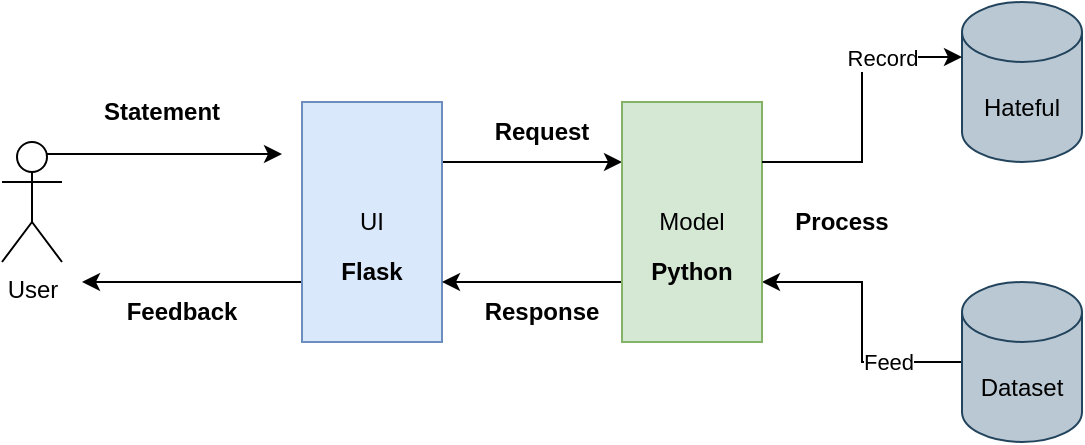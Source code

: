 <mxfile version="24.7.17">
  <diagram name="Page-1" id="d3O9qlDI7mk8DNdTfgK6">
    <mxGraphModel dx="1115" dy="574" grid="1" gridSize="10" guides="1" tooltips="1" connect="1" arrows="1" fold="1" page="1" pageScale="1" pageWidth="850" pageHeight="1100" math="0" shadow="0">
      <root>
        <mxCell id="0" />
        <mxCell id="1" parent="0" />
        <mxCell id="IIbw6o-c3Xj63f9vm0_1-11" style="edgeStyle=orthogonalEdgeStyle;rounded=0;orthogonalLoop=1;jettySize=auto;html=1;exitX=0;exitY=0.5;exitDx=0;exitDy=0;exitPerimeter=0;entryX=1;entryY=0.75;entryDx=0;entryDy=0;" edge="1" parent="1" source="IIbw6o-c3Xj63f9vm0_1-1" target="IIbw6o-c3Xj63f9vm0_1-4">
          <mxGeometry relative="1" as="geometry" />
        </mxCell>
        <mxCell id="IIbw6o-c3Xj63f9vm0_1-18" value="Feed" style="edgeLabel;html=1;align=center;verticalAlign=middle;resizable=0;points=[];" vertex="1" connectable="0" parent="IIbw6o-c3Xj63f9vm0_1-11">
          <mxGeometry x="-0.462" relative="1" as="geometry">
            <mxPoint as="offset" />
          </mxGeometry>
        </mxCell>
        <mxCell id="IIbw6o-c3Xj63f9vm0_1-1" value="Dataset" style="shape=cylinder3;whiteSpace=wrap;html=1;boundedLbl=1;backgroundOutline=1;size=15;fillColor=#bac8d3;strokeColor=#23445d;" vertex="1" parent="1">
          <mxGeometry x="600" y="280" width="60" height="80" as="geometry" />
        </mxCell>
        <mxCell id="IIbw6o-c3Xj63f9vm0_1-8" style="edgeStyle=orthogonalEdgeStyle;rounded=0;orthogonalLoop=1;jettySize=auto;html=1;exitX=0;exitY=0.75;exitDx=0;exitDy=0;" edge="1" parent="1" source="IIbw6o-c3Xj63f9vm0_1-2">
          <mxGeometry relative="1" as="geometry">
            <mxPoint x="160" y="280" as="targetPoint" />
          </mxGeometry>
        </mxCell>
        <mxCell id="IIbw6o-c3Xj63f9vm0_1-9" style="edgeStyle=orthogonalEdgeStyle;rounded=0;orthogonalLoop=1;jettySize=auto;html=1;exitX=1;exitY=0.25;exitDx=0;exitDy=0;entryX=0;entryY=0.25;entryDx=0;entryDy=0;" edge="1" parent="1" source="IIbw6o-c3Xj63f9vm0_1-2" target="IIbw6o-c3Xj63f9vm0_1-4">
          <mxGeometry relative="1" as="geometry" />
        </mxCell>
        <mxCell id="IIbw6o-c3Xj63f9vm0_1-2" value="UI" style="rounded=0;whiteSpace=wrap;html=1;fillColor=#dae8fc;strokeColor=#6c8ebf;" vertex="1" parent="1">
          <mxGeometry x="270" y="190" width="70" height="120" as="geometry" />
        </mxCell>
        <mxCell id="IIbw6o-c3Xj63f9vm0_1-10" style="edgeStyle=orthogonalEdgeStyle;rounded=0;orthogonalLoop=1;jettySize=auto;html=1;exitX=0;exitY=0.75;exitDx=0;exitDy=0;entryX=1;entryY=0.75;entryDx=0;entryDy=0;" edge="1" parent="1" source="IIbw6o-c3Xj63f9vm0_1-4" target="IIbw6o-c3Xj63f9vm0_1-2">
          <mxGeometry relative="1" as="geometry" />
        </mxCell>
        <mxCell id="IIbw6o-c3Xj63f9vm0_1-4" value="Model" style="rounded=0;whiteSpace=wrap;html=1;fillColor=#d5e8d4;strokeColor=#82b366;" vertex="1" parent="1">
          <mxGeometry x="430" y="190" width="70" height="120" as="geometry" />
        </mxCell>
        <mxCell id="IIbw6o-c3Xj63f9vm0_1-5" value="Hateful" style="shape=cylinder3;whiteSpace=wrap;html=1;boundedLbl=1;backgroundOutline=1;size=15;fillColor=#bac8d3;strokeColor=#23445d;" vertex="1" parent="1">
          <mxGeometry x="600" y="140" width="60" height="80" as="geometry" />
        </mxCell>
        <mxCell id="IIbw6o-c3Xj63f9vm0_1-21" style="edgeStyle=orthogonalEdgeStyle;rounded=0;orthogonalLoop=1;jettySize=auto;html=1;exitX=0.75;exitY=0.1;exitDx=0;exitDy=0;exitPerimeter=0;" edge="1" parent="1" source="IIbw6o-c3Xj63f9vm0_1-6">
          <mxGeometry relative="1" as="geometry">
            <mxPoint x="260" y="216" as="targetPoint" />
          </mxGeometry>
        </mxCell>
        <mxCell id="IIbw6o-c3Xj63f9vm0_1-6" value="User" style="shape=umlActor;verticalLabelPosition=bottom;verticalAlign=top;html=1;outlineConnect=0;" vertex="1" parent="1">
          <mxGeometry x="120" y="210" width="30" height="60" as="geometry" />
        </mxCell>
        <mxCell id="IIbw6o-c3Xj63f9vm0_1-12" style="edgeStyle=orthogonalEdgeStyle;rounded=0;orthogonalLoop=1;jettySize=auto;html=1;exitX=1;exitY=0.25;exitDx=0;exitDy=0;entryX=0;entryY=0;entryDx=0;entryDy=27.5;entryPerimeter=0;" edge="1" parent="1" source="IIbw6o-c3Xj63f9vm0_1-4" target="IIbw6o-c3Xj63f9vm0_1-5">
          <mxGeometry relative="1" as="geometry" />
        </mxCell>
        <mxCell id="IIbw6o-c3Xj63f9vm0_1-19" value="Record" style="edgeLabel;html=1;align=center;verticalAlign=middle;resizable=0;points=[];" vertex="1" connectable="0" parent="IIbw6o-c3Xj63f9vm0_1-12">
          <mxGeometry x="0.467" relative="1" as="geometry">
            <mxPoint as="offset" />
          </mxGeometry>
        </mxCell>
        <mxCell id="IIbw6o-c3Xj63f9vm0_1-13" value="&lt;b&gt;Statement&lt;/b&gt;" style="text;html=1;align=center;verticalAlign=middle;whiteSpace=wrap;rounded=0;" vertex="1" parent="1">
          <mxGeometry x="170" y="180" width="60" height="30" as="geometry" />
        </mxCell>
        <mxCell id="IIbw6o-c3Xj63f9vm0_1-14" value="&lt;b&gt;Feedback&lt;/b&gt;" style="text;html=1;align=center;verticalAlign=middle;whiteSpace=wrap;rounded=0;" vertex="1" parent="1">
          <mxGeometry x="180" y="280" width="60" height="30" as="geometry" />
        </mxCell>
        <mxCell id="IIbw6o-c3Xj63f9vm0_1-15" value="&lt;b&gt;Request&lt;/b&gt;" style="text;html=1;align=center;verticalAlign=middle;whiteSpace=wrap;rounded=0;" vertex="1" parent="1">
          <mxGeometry x="360" y="190" width="60" height="30" as="geometry" />
        </mxCell>
        <mxCell id="IIbw6o-c3Xj63f9vm0_1-16" value="&lt;b&gt;Response&lt;/b&gt;" style="text;html=1;align=center;verticalAlign=middle;whiteSpace=wrap;rounded=0;" vertex="1" parent="1">
          <mxGeometry x="360" y="280" width="60" height="30" as="geometry" />
        </mxCell>
        <mxCell id="IIbw6o-c3Xj63f9vm0_1-17" value="&lt;b&gt;Process&lt;/b&gt;" style="text;html=1;align=center;verticalAlign=middle;whiteSpace=wrap;rounded=0;" vertex="1" parent="1">
          <mxGeometry x="510" y="235" width="60" height="30" as="geometry" />
        </mxCell>
        <mxCell id="IIbw6o-c3Xj63f9vm0_1-22" value="&lt;b&gt;Flask&lt;/b&gt;" style="text;html=1;align=center;verticalAlign=middle;whiteSpace=wrap;rounded=0;" vertex="1" parent="1">
          <mxGeometry x="275" y="260" width="60" height="30" as="geometry" />
        </mxCell>
        <mxCell id="IIbw6o-c3Xj63f9vm0_1-23" value="&lt;b&gt;Python&lt;/b&gt;" style="text;html=1;align=center;verticalAlign=middle;whiteSpace=wrap;rounded=0;" vertex="1" parent="1">
          <mxGeometry x="435" y="260" width="60" height="30" as="geometry" />
        </mxCell>
      </root>
    </mxGraphModel>
  </diagram>
</mxfile>
